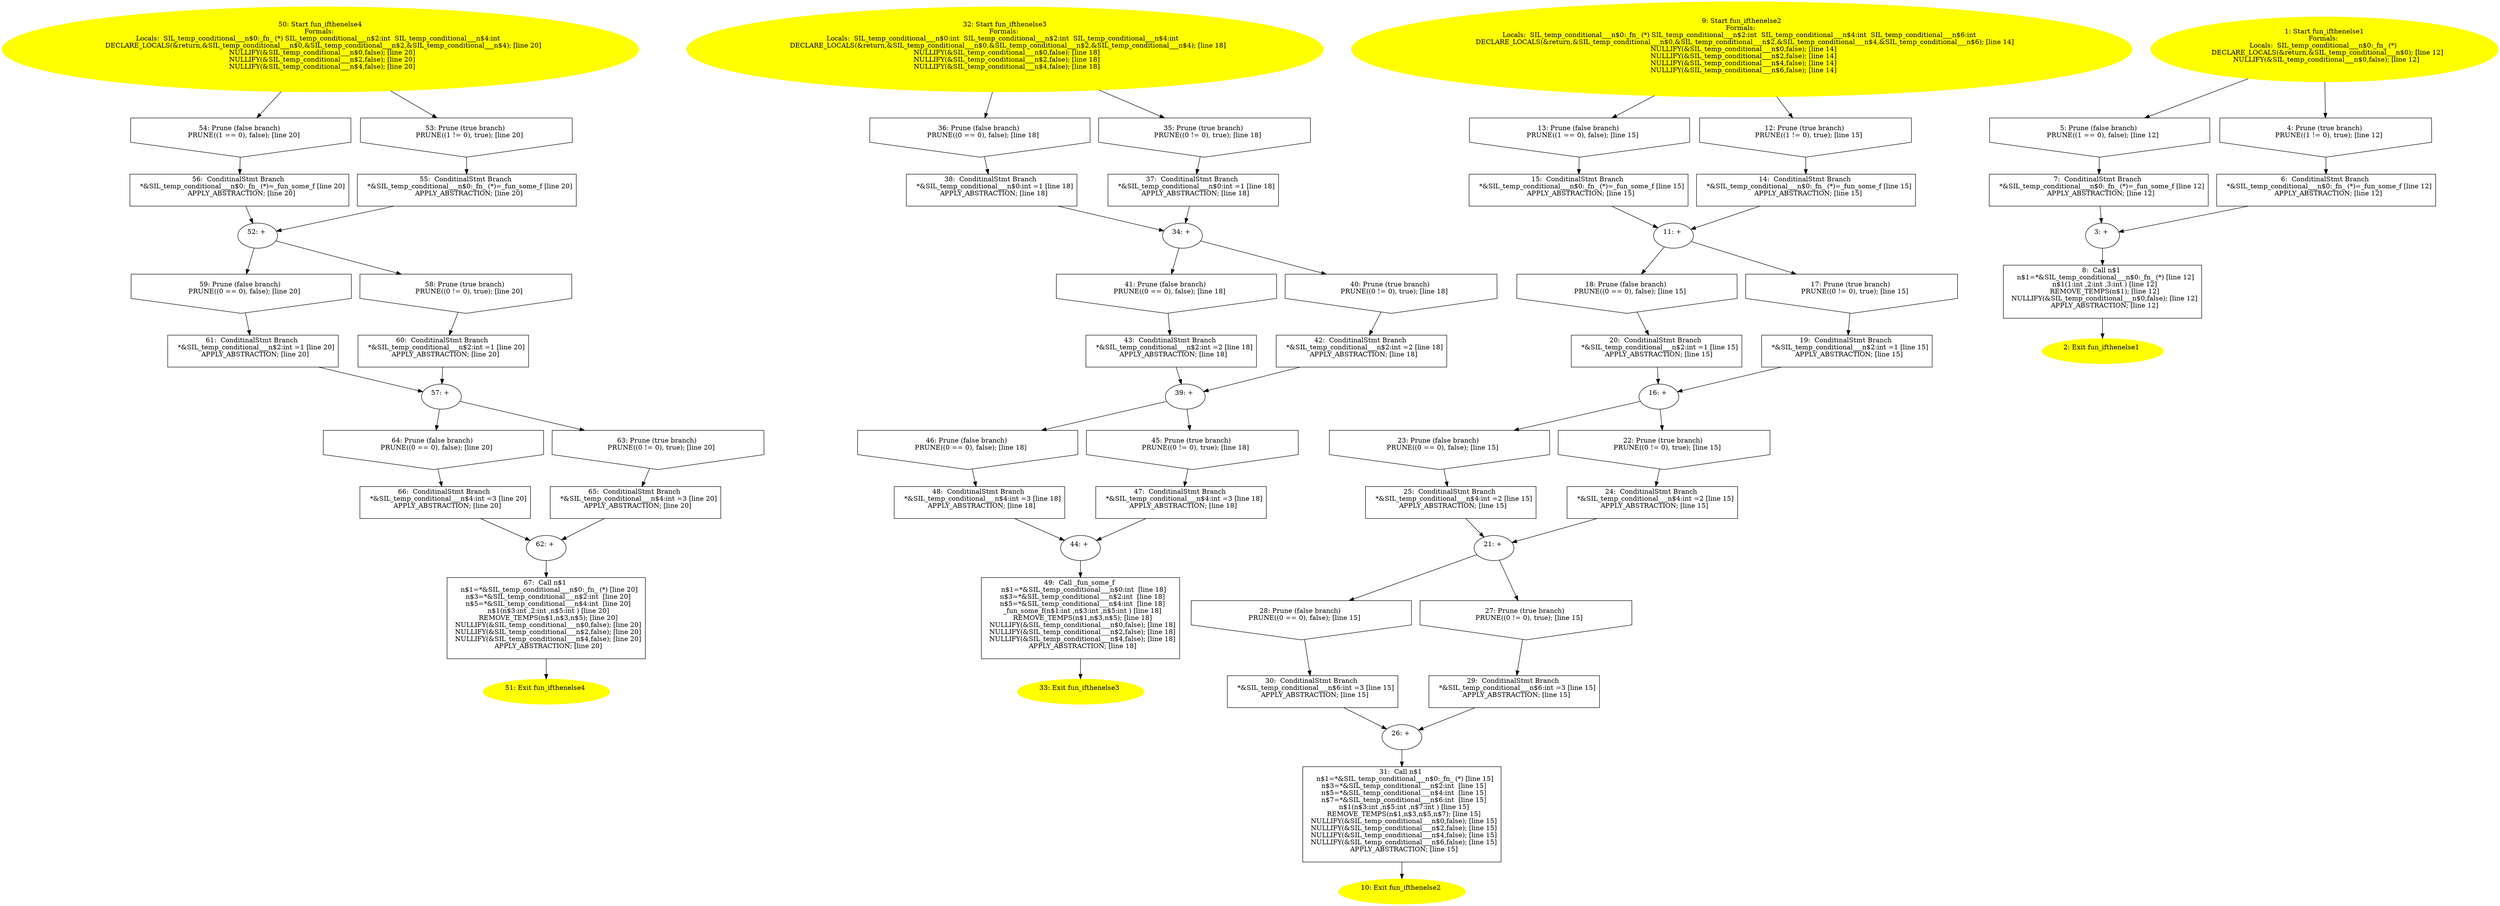 digraph iCFG {
67 [label="67:  Call n$1 \n   n$1=*&SIL_temp_conditional___n$0:_fn_ (*) [line 20]\n  n$3=*&SIL_temp_conditional___n$2:int  [line 20]\n  n$5=*&SIL_temp_conditional___n$4:int  [line 20]\n  n$1(n$3:int ,2:int ,n$5:int ) [line 20]\n  REMOVE_TEMPS(n$1,n$3,n$5); [line 20]\n  NULLIFY(&SIL_temp_conditional___n$0,false); [line 20]\n  NULLIFY(&SIL_temp_conditional___n$2,false); [line 20]\n  NULLIFY(&SIL_temp_conditional___n$4,false); [line 20]\n  APPLY_ABSTRACTION; [line 20]\n " shape="box"]
	

	 67 -> 51 ;
66 [label="66:  ConditinalStmt Branch \n   *&SIL_temp_conditional___n$4:int =3 [line 20]\n  APPLY_ABSTRACTION; [line 20]\n " shape="box"]
	

	 66 -> 62 ;
65 [label="65:  ConditinalStmt Branch \n   *&SIL_temp_conditional___n$4:int =3 [line 20]\n  APPLY_ABSTRACTION; [line 20]\n " shape="box"]
	

	 65 -> 62 ;
64 [label="64: Prune (false branch) \n   PRUNE((0 == 0), false); [line 20]\n " shape="invhouse"]
	

	 64 -> 66 ;
63 [label="63: Prune (true branch) \n   PRUNE((0 != 0), true); [line 20]\n " shape="invhouse"]
	

	 63 -> 65 ;
62 [label="62: + \n  " ]
	

	 62 -> 67 ;
61 [label="61:  ConditinalStmt Branch \n   *&SIL_temp_conditional___n$2:int =1 [line 20]\n  APPLY_ABSTRACTION; [line 20]\n " shape="box"]
	

	 61 -> 57 ;
60 [label="60:  ConditinalStmt Branch \n   *&SIL_temp_conditional___n$2:int =1 [line 20]\n  APPLY_ABSTRACTION; [line 20]\n " shape="box"]
	

	 60 -> 57 ;
59 [label="59: Prune (false branch) \n   PRUNE((0 == 0), false); [line 20]\n " shape="invhouse"]
	

	 59 -> 61 ;
58 [label="58: Prune (true branch) \n   PRUNE((0 != 0), true); [line 20]\n " shape="invhouse"]
	

	 58 -> 60 ;
57 [label="57: + \n  " ]
	

	 57 -> 63 ;
	 57 -> 64 ;
56 [label="56:  ConditinalStmt Branch \n   *&SIL_temp_conditional___n$0:_fn_ (*)=_fun_some_f [line 20]\n  APPLY_ABSTRACTION; [line 20]\n " shape="box"]
	

	 56 -> 52 ;
55 [label="55:  ConditinalStmt Branch \n   *&SIL_temp_conditional___n$0:_fn_ (*)=_fun_some_f [line 20]\n  APPLY_ABSTRACTION; [line 20]\n " shape="box"]
	

	 55 -> 52 ;
54 [label="54: Prune (false branch) \n   PRUNE((1 == 0), false); [line 20]\n " shape="invhouse"]
	

	 54 -> 56 ;
53 [label="53: Prune (true branch) \n   PRUNE((1 != 0), true); [line 20]\n " shape="invhouse"]
	

	 53 -> 55 ;
52 [label="52: + \n  " ]
	

	 52 -> 58 ;
	 52 -> 59 ;
51 [label="51: Exit fun_ifthenelse4 \n  " color=yellow style=filled]
	

50 [label="50: Start fun_ifthenelse4\nFormals: \nLocals:  SIL_temp_conditional___n$0:_fn_ (*) SIL_temp_conditional___n$2:int  SIL_temp_conditional___n$4:int  \n   DECLARE_LOCALS(&return,&SIL_temp_conditional___n$0,&SIL_temp_conditional___n$2,&SIL_temp_conditional___n$4); [line 20]\n  NULLIFY(&SIL_temp_conditional___n$0,false); [line 20]\n  NULLIFY(&SIL_temp_conditional___n$2,false); [line 20]\n  NULLIFY(&SIL_temp_conditional___n$4,false); [line 20]\n " color=yellow style=filled]
	

	 50 -> 53 ;
	 50 -> 54 ;
49 [label="49:  Call _fun_some_f \n   n$1=*&SIL_temp_conditional___n$0:int  [line 18]\n  n$3=*&SIL_temp_conditional___n$2:int  [line 18]\n  n$5=*&SIL_temp_conditional___n$4:int  [line 18]\n  _fun_some_f(n$1:int ,n$3:int ,n$5:int ) [line 18]\n  REMOVE_TEMPS(n$1,n$3,n$5); [line 18]\n  NULLIFY(&SIL_temp_conditional___n$0,false); [line 18]\n  NULLIFY(&SIL_temp_conditional___n$2,false); [line 18]\n  NULLIFY(&SIL_temp_conditional___n$4,false); [line 18]\n  APPLY_ABSTRACTION; [line 18]\n " shape="box"]
	

	 49 -> 33 ;
48 [label="48:  ConditinalStmt Branch \n   *&SIL_temp_conditional___n$4:int =3 [line 18]\n  APPLY_ABSTRACTION; [line 18]\n " shape="box"]
	

	 48 -> 44 ;
47 [label="47:  ConditinalStmt Branch \n   *&SIL_temp_conditional___n$4:int =3 [line 18]\n  APPLY_ABSTRACTION; [line 18]\n " shape="box"]
	

	 47 -> 44 ;
46 [label="46: Prune (false branch) \n   PRUNE((0 == 0), false); [line 18]\n " shape="invhouse"]
	

	 46 -> 48 ;
45 [label="45: Prune (true branch) \n   PRUNE((0 != 0), true); [line 18]\n " shape="invhouse"]
	

	 45 -> 47 ;
44 [label="44: + \n  " ]
	

	 44 -> 49 ;
43 [label="43:  ConditinalStmt Branch \n   *&SIL_temp_conditional___n$2:int =2 [line 18]\n  APPLY_ABSTRACTION; [line 18]\n " shape="box"]
	

	 43 -> 39 ;
42 [label="42:  ConditinalStmt Branch \n   *&SIL_temp_conditional___n$2:int =2 [line 18]\n  APPLY_ABSTRACTION; [line 18]\n " shape="box"]
	

	 42 -> 39 ;
41 [label="41: Prune (false branch) \n   PRUNE((0 == 0), false); [line 18]\n " shape="invhouse"]
	

	 41 -> 43 ;
40 [label="40: Prune (true branch) \n   PRUNE((0 != 0), true); [line 18]\n " shape="invhouse"]
	

	 40 -> 42 ;
39 [label="39: + \n  " ]
	

	 39 -> 45 ;
	 39 -> 46 ;
38 [label="38:  ConditinalStmt Branch \n   *&SIL_temp_conditional___n$0:int =1 [line 18]\n  APPLY_ABSTRACTION; [line 18]\n " shape="box"]
	

	 38 -> 34 ;
37 [label="37:  ConditinalStmt Branch \n   *&SIL_temp_conditional___n$0:int =1 [line 18]\n  APPLY_ABSTRACTION; [line 18]\n " shape="box"]
	

	 37 -> 34 ;
36 [label="36: Prune (false branch) \n   PRUNE((0 == 0), false); [line 18]\n " shape="invhouse"]
	

	 36 -> 38 ;
35 [label="35: Prune (true branch) \n   PRUNE((0 != 0), true); [line 18]\n " shape="invhouse"]
	

	 35 -> 37 ;
34 [label="34: + \n  " ]
	

	 34 -> 40 ;
	 34 -> 41 ;
33 [label="33: Exit fun_ifthenelse3 \n  " color=yellow style=filled]
	

32 [label="32: Start fun_ifthenelse3\nFormals: \nLocals:  SIL_temp_conditional___n$0:int  SIL_temp_conditional___n$2:int  SIL_temp_conditional___n$4:int  \n   DECLARE_LOCALS(&return,&SIL_temp_conditional___n$0,&SIL_temp_conditional___n$2,&SIL_temp_conditional___n$4); [line 18]\n  NULLIFY(&SIL_temp_conditional___n$0,false); [line 18]\n  NULLIFY(&SIL_temp_conditional___n$2,false); [line 18]\n  NULLIFY(&SIL_temp_conditional___n$4,false); [line 18]\n " color=yellow style=filled]
	

	 32 -> 35 ;
	 32 -> 36 ;
31 [label="31:  Call n$1 \n   n$1=*&SIL_temp_conditional___n$0:_fn_ (*) [line 15]\n  n$3=*&SIL_temp_conditional___n$2:int  [line 15]\n  n$5=*&SIL_temp_conditional___n$4:int  [line 15]\n  n$7=*&SIL_temp_conditional___n$6:int  [line 15]\n  n$1(n$3:int ,n$5:int ,n$7:int ) [line 15]\n  REMOVE_TEMPS(n$1,n$3,n$5,n$7); [line 15]\n  NULLIFY(&SIL_temp_conditional___n$0,false); [line 15]\n  NULLIFY(&SIL_temp_conditional___n$2,false); [line 15]\n  NULLIFY(&SIL_temp_conditional___n$4,false); [line 15]\n  NULLIFY(&SIL_temp_conditional___n$6,false); [line 15]\n  APPLY_ABSTRACTION; [line 15]\n " shape="box"]
	

	 31 -> 10 ;
30 [label="30:  ConditinalStmt Branch \n   *&SIL_temp_conditional___n$6:int =3 [line 15]\n  APPLY_ABSTRACTION; [line 15]\n " shape="box"]
	

	 30 -> 26 ;
29 [label="29:  ConditinalStmt Branch \n   *&SIL_temp_conditional___n$6:int =3 [line 15]\n  APPLY_ABSTRACTION; [line 15]\n " shape="box"]
	

	 29 -> 26 ;
28 [label="28: Prune (false branch) \n   PRUNE((0 == 0), false); [line 15]\n " shape="invhouse"]
	

	 28 -> 30 ;
27 [label="27: Prune (true branch) \n   PRUNE((0 != 0), true); [line 15]\n " shape="invhouse"]
	

	 27 -> 29 ;
26 [label="26: + \n  " ]
	

	 26 -> 31 ;
25 [label="25:  ConditinalStmt Branch \n   *&SIL_temp_conditional___n$4:int =2 [line 15]\n  APPLY_ABSTRACTION; [line 15]\n " shape="box"]
	

	 25 -> 21 ;
24 [label="24:  ConditinalStmt Branch \n   *&SIL_temp_conditional___n$4:int =2 [line 15]\n  APPLY_ABSTRACTION; [line 15]\n " shape="box"]
	

	 24 -> 21 ;
23 [label="23: Prune (false branch) \n   PRUNE((0 == 0), false); [line 15]\n " shape="invhouse"]
	

	 23 -> 25 ;
22 [label="22: Prune (true branch) \n   PRUNE((0 != 0), true); [line 15]\n " shape="invhouse"]
	

	 22 -> 24 ;
21 [label="21: + \n  " ]
	

	 21 -> 27 ;
	 21 -> 28 ;
20 [label="20:  ConditinalStmt Branch \n   *&SIL_temp_conditional___n$2:int =1 [line 15]\n  APPLY_ABSTRACTION; [line 15]\n " shape="box"]
	

	 20 -> 16 ;
19 [label="19:  ConditinalStmt Branch \n   *&SIL_temp_conditional___n$2:int =1 [line 15]\n  APPLY_ABSTRACTION; [line 15]\n " shape="box"]
	

	 19 -> 16 ;
18 [label="18: Prune (false branch) \n   PRUNE((0 == 0), false); [line 15]\n " shape="invhouse"]
	

	 18 -> 20 ;
17 [label="17: Prune (true branch) \n   PRUNE((0 != 0), true); [line 15]\n " shape="invhouse"]
	

	 17 -> 19 ;
16 [label="16: + \n  " ]
	

	 16 -> 22 ;
	 16 -> 23 ;
15 [label="15:  ConditinalStmt Branch \n   *&SIL_temp_conditional___n$0:_fn_ (*)=_fun_some_f [line 15]\n  APPLY_ABSTRACTION; [line 15]\n " shape="box"]
	

	 15 -> 11 ;
14 [label="14:  ConditinalStmt Branch \n   *&SIL_temp_conditional___n$0:_fn_ (*)=_fun_some_f [line 15]\n  APPLY_ABSTRACTION; [line 15]\n " shape="box"]
	

	 14 -> 11 ;
13 [label="13: Prune (false branch) \n   PRUNE((1 == 0), false); [line 15]\n " shape="invhouse"]
	

	 13 -> 15 ;
12 [label="12: Prune (true branch) \n   PRUNE((1 != 0), true); [line 15]\n " shape="invhouse"]
	

	 12 -> 14 ;
11 [label="11: + \n  " ]
	

	 11 -> 17 ;
	 11 -> 18 ;
10 [label="10: Exit fun_ifthenelse2 \n  " color=yellow style=filled]
	

9 [label="9: Start fun_ifthenelse2\nFormals: \nLocals:  SIL_temp_conditional___n$0:_fn_ (*) SIL_temp_conditional___n$2:int  SIL_temp_conditional___n$4:int  SIL_temp_conditional___n$6:int  \n   DECLARE_LOCALS(&return,&SIL_temp_conditional___n$0,&SIL_temp_conditional___n$2,&SIL_temp_conditional___n$4,&SIL_temp_conditional___n$6); [line 14]\n  NULLIFY(&SIL_temp_conditional___n$0,false); [line 14]\n  NULLIFY(&SIL_temp_conditional___n$2,false); [line 14]\n  NULLIFY(&SIL_temp_conditional___n$4,false); [line 14]\n  NULLIFY(&SIL_temp_conditional___n$6,false); [line 14]\n " color=yellow style=filled]
	

	 9 -> 12 ;
	 9 -> 13 ;
8 [label="8:  Call n$1 \n   n$1=*&SIL_temp_conditional___n$0:_fn_ (*) [line 12]\n  n$1(1:int ,2:int ,3:int ) [line 12]\n  REMOVE_TEMPS(n$1); [line 12]\n  NULLIFY(&SIL_temp_conditional___n$0,false); [line 12]\n  APPLY_ABSTRACTION; [line 12]\n " shape="box"]
	

	 8 -> 2 ;
7 [label="7:  ConditinalStmt Branch \n   *&SIL_temp_conditional___n$0:_fn_ (*)=_fun_some_f [line 12]\n  APPLY_ABSTRACTION; [line 12]\n " shape="box"]
	

	 7 -> 3 ;
6 [label="6:  ConditinalStmt Branch \n   *&SIL_temp_conditional___n$0:_fn_ (*)=_fun_some_f [line 12]\n  APPLY_ABSTRACTION; [line 12]\n " shape="box"]
	

	 6 -> 3 ;
5 [label="5: Prune (false branch) \n   PRUNE((1 == 0), false); [line 12]\n " shape="invhouse"]
	

	 5 -> 7 ;
4 [label="4: Prune (true branch) \n   PRUNE((1 != 0), true); [line 12]\n " shape="invhouse"]
	

	 4 -> 6 ;
3 [label="3: + \n  " ]
	

	 3 -> 8 ;
2 [label="2: Exit fun_ifthenelse1 \n  " color=yellow style=filled]
	

1 [label="1: Start fun_ifthenelse1\nFormals: \nLocals:  SIL_temp_conditional___n$0:_fn_ (*) \n   DECLARE_LOCALS(&return,&SIL_temp_conditional___n$0); [line 12]\n  NULLIFY(&SIL_temp_conditional___n$0,false); [line 12]\n " color=yellow style=filled]
	

	 1 -> 4 ;
	 1 -> 5 ;
}

